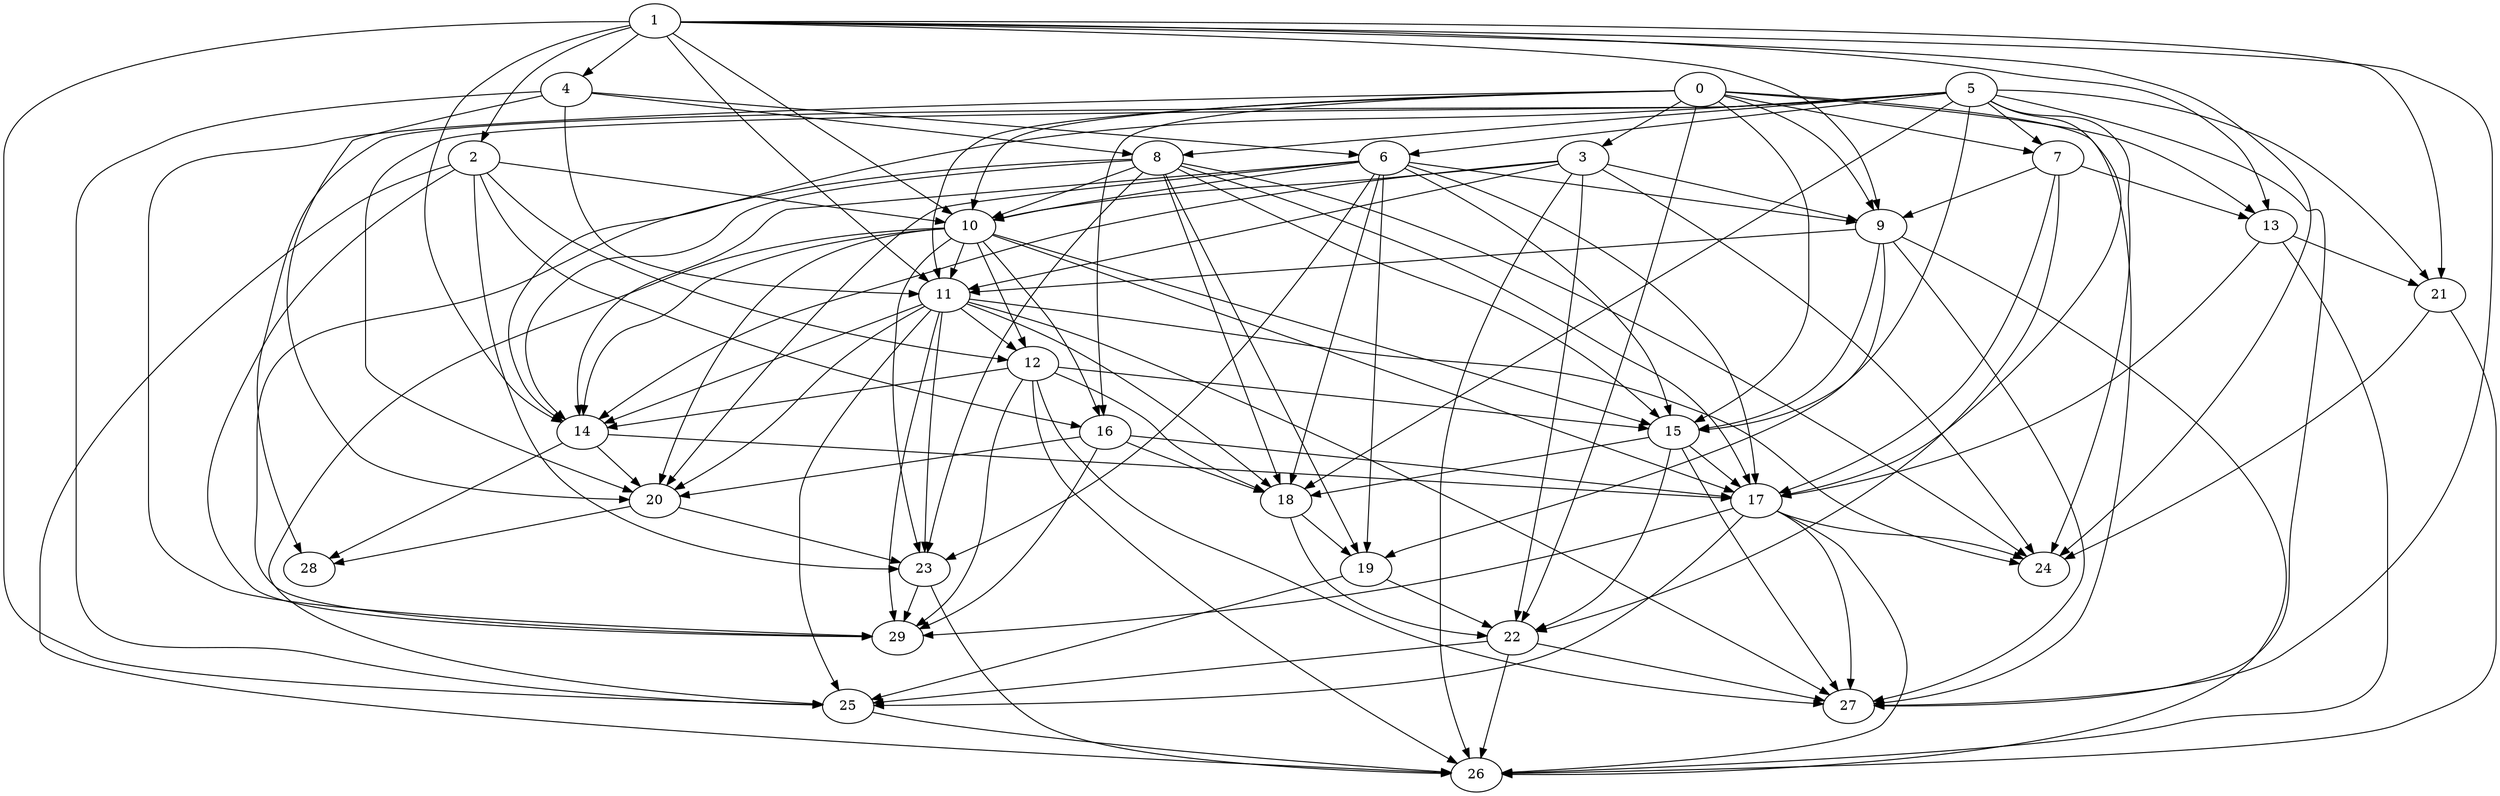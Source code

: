 digraph "Random_Nodes_30_Density_4.53_CCR_0.10_WeightType_Random_Homogeneous-4" {
5 [Weight=444];
1 [Weight=99];
4 [Weight=345];
0 [Weight=345];
6 [Weight=493];
3 [Weight=148];
7 [Weight=99];
9 [Weight=493];
2 [Weight=197];
8 [Weight=99];
10 [Weight=197];
11 [Weight=493];
12 [Weight=247];
16 [Weight=247];
15 [Weight=247];
14 [Weight=99];
18 [Weight=247];
20 [Weight=444];
13 [Weight=247];
19 [Weight=197];
22 [Weight=444];
21 [Weight=296];
23 [Weight=395];
17 [Weight=197];
24 [Weight=493];
28 [Weight=493];
25 [Weight=99];
29 [Weight=345];
27 [Weight=296];
26 [Weight=247];
3 -> 10 [Weight=8];
12 -> 29 [Weight=10];
1 -> 2 [Weight=7];
16 -> 18 [Weight=10];
11 -> 24 [Weight=9];
5 -> 28 [Weight=10];
10 -> 11 [Weight=3];
15 -> 18 [Weight=3];
14 -> 28 [Weight=5];
21 -> 24 [Weight=10];
6 -> 14 [Weight=7];
11 -> 14 [Weight=9];
17 -> 25 [Weight=9];
2 -> 12 [Weight=8];
5 -> 8 [Weight=10];
22 -> 26 [Weight=3];
12 -> 27 [Weight=9];
1 -> 11 [Weight=7];
4 -> 6 [Weight=3];
10 -> 25 [Weight=3];
17 -> 24 [Weight=4];
17 -> 27 [Weight=7];
3 -> 9 [Weight=6];
0 -> 11 [Weight=6];
5 -> 15 [Weight=5];
3 -> 26 [Weight=10];
6 -> 19 [Weight=6];
1 -> 21 [Weight=10];
5 -> 14 [Weight=8];
12 -> 18 [Weight=4];
2 -> 29 [Weight=9];
12 -> 26 [Weight=3];
2 -> 23 [Weight=3];
6 -> 10 [Weight=9];
1 -> 10 [Weight=2];
6 -> 20 [Weight=8];
4 -> 25 [Weight=4];
19 -> 22 [Weight=7];
15 -> 22 [Weight=9];
22 -> 25 [Weight=2];
10 -> 23 [Weight=5];
0 -> 27 [Weight=4];
4 -> 11 [Weight=5];
3 -> 24 [Weight=3];
18 -> 19 [Weight=10];
9 -> 11 [Weight=10];
6 -> 23 [Weight=8];
9 -> 19 [Weight=6];
10 -> 15 [Weight=7];
1 -> 13 [Weight=7];
3 -> 22 [Weight=10];
12 -> 14 [Weight=5];
14 -> 17 [Weight=7];
8 -> 23 [Weight=4];
11 -> 25 [Weight=10];
8 -> 15 [Weight=2];
18 -> 22 [Weight=6];
13 -> 17 [Weight=2];
17 -> 29 [Weight=8];
2 -> 26 [Weight=8];
1 -> 14 [Weight=8];
5 -> 21 [Weight=4];
8 -> 19 [Weight=10];
3 -> 14 [Weight=5];
10 -> 17 [Weight=7];
6 -> 15 [Weight=10];
4 -> 8 [Weight=10];
23 -> 26 [Weight=8];
16 -> 17 [Weight=5];
9 -> 27 [Weight=10];
10 -> 16 [Weight=10];
0 -> 3 [Weight=4];
0 -> 13 [Weight=7];
10 -> 14 [Weight=5];
13 -> 26 [Weight=3];
13 -> 21 [Weight=3];
5 -> 24 [Weight=6];
1 -> 4 [Weight=4];
6 -> 17 [Weight=4];
0 -> 9 [Weight=2];
15 -> 17 [Weight=5];
8 -> 14 [Weight=5];
22 -> 27 [Weight=6];
16 -> 20 [Weight=2];
11 -> 12 [Weight=8];
5 -> 6 [Weight=9];
6 -> 18 [Weight=8];
8 -> 10 [Weight=5];
6 -> 9 [Weight=8];
10 -> 20 [Weight=6];
2 -> 16 [Weight=6];
9 -> 15 [Weight=2];
19 -> 25 [Weight=9];
0 -> 22 [Weight=4];
11 -> 29 [Weight=10];
7 -> 9 [Weight=4];
3 -> 11 [Weight=7];
7 -> 22 [Weight=10];
11 -> 18 [Weight=2];
0 -> 7 [Weight=4];
5 -> 7 [Weight=2];
8 -> 17 [Weight=8];
7 -> 13 [Weight=6];
11 -> 27 [Weight=2];
2 -> 10 [Weight=9];
4 -> 20 [Weight=6];
1 -> 27 [Weight=6];
25 -> 26 [Weight=9];
10 -> 12 [Weight=9];
1 -> 24 [Weight=10];
5 -> 18 [Weight=2];
1 -> 9 [Weight=6];
5 -> 20 [Weight=9];
0 -> 15 [Weight=5];
7 -> 17 [Weight=6];
8 -> 18 [Weight=4];
8 -> 24 [Weight=7];
11 -> 23 [Weight=10];
0 -> 10 [Weight=5];
20 -> 28 [Weight=8];
5 -> 27 [Weight=10];
21 -> 26 [Weight=3];
8 -> 29 [Weight=6];
23 -> 29 [Weight=9];
0 -> 29 [Weight=5];
14 -> 20 [Weight=10];
17 -> 26 [Weight=4];
5 -> 17 [Weight=8];
0 -> 16 [Weight=5];
20 -> 23 [Weight=9];
1 -> 25 [Weight=6];
9 -> 26 [Weight=10];
16 -> 29 [Weight=3];
12 -> 15 [Weight=6];
15 -> 27 [Weight=6];
11 -> 20 [Weight=7];
}
